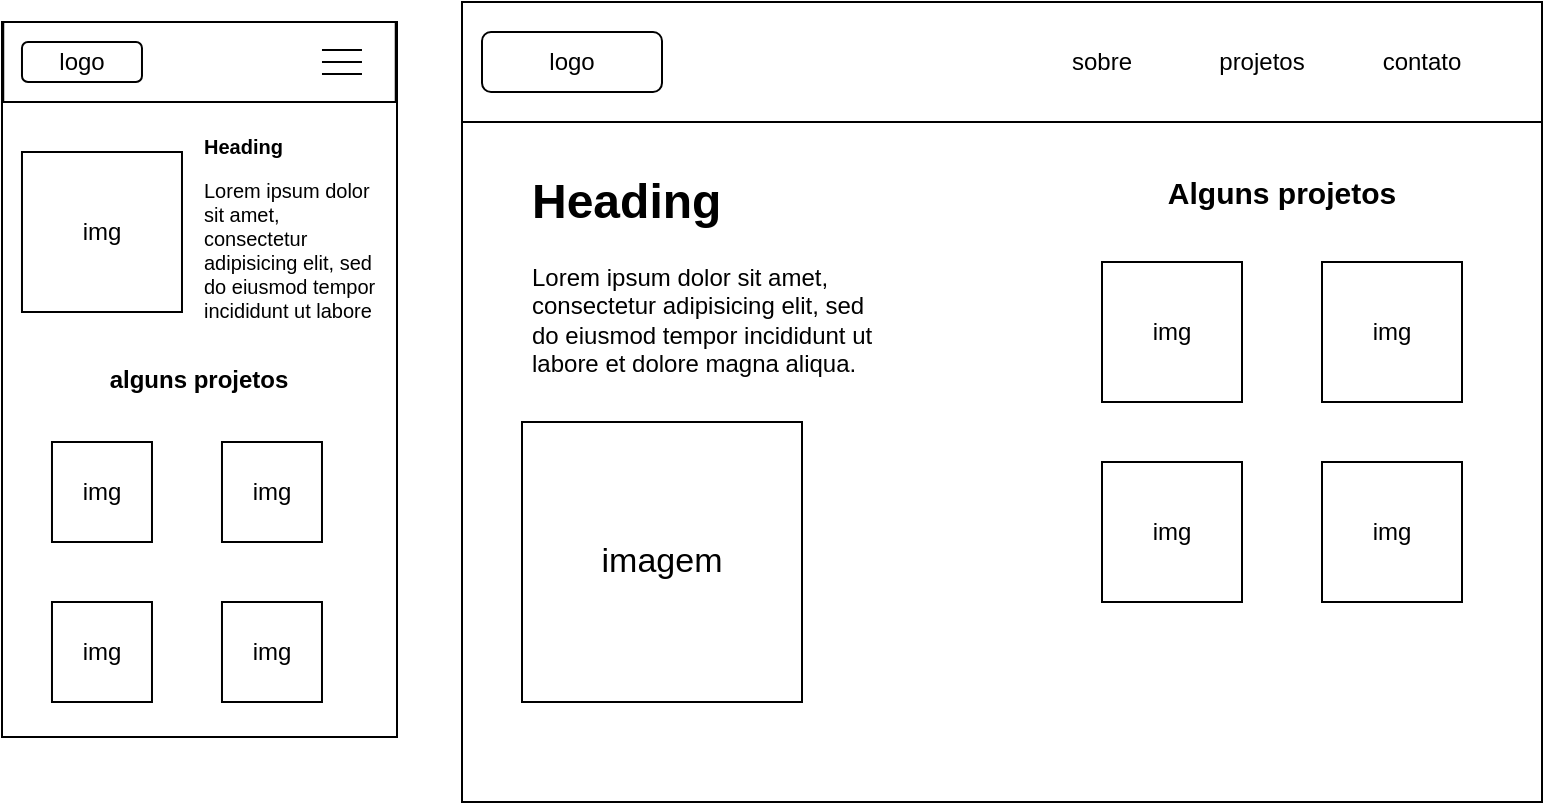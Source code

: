 <mxfile version="22.0.6" type="github">
  <diagram name="Página-1" id="ufiYIo5-88wgFmjDgRed">
    <mxGraphModel dx="880" dy="478" grid="1" gridSize="10" guides="1" tooltips="1" connect="1" arrows="1" fold="1" page="1" pageScale="1" pageWidth="827" pageHeight="1169" math="0" shadow="0">
      <root>
        <mxCell id="0" />
        <mxCell id="1" parent="0" />
        <mxCell id="q0Z4zwptnMeddwgNKQ22-1" value="" style="rounded=0;whiteSpace=wrap;html=1;" parent="1" vertex="1">
          <mxGeometry x="280" y="30" width="540" height="400" as="geometry" />
        </mxCell>
        <mxCell id="q0Z4zwptnMeddwgNKQ22-2" value="" style="rounded=0;whiteSpace=wrap;html=1;" parent="1" vertex="1">
          <mxGeometry x="280" y="30" width="540" height="60" as="geometry" />
        </mxCell>
        <mxCell id="q0Z4zwptnMeddwgNKQ22-3" value="" style="rounded=1;whiteSpace=wrap;html=1;" parent="1" vertex="1">
          <mxGeometry x="290" y="45" width="90" height="30" as="geometry" />
        </mxCell>
        <mxCell id="q0Z4zwptnMeddwgNKQ22-6" value="logo" style="text;html=1;strokeColor=none;fillColor=none;align=center;verticalAlign=middle;whiteSpace=wrap;rounded=0;" parent="1" vertex="1">
          <mxGeometry x="305" y="45" width="60" height="30" as="geometry" />
        </mxCell>
        <mxCell id="q0Z4zwptnMeddwgNKQ22-7" value="sobre" style="text;html=1;strokeColor=none;fillColor=none;align=center;verticalAlign=middle;whiteSpace=wrap;rounded=0;" parent="1" vertex="1">
          <mxGeometry x="570" y="45" width="60" height="30" as="geometry" />
        </mxCell>
        <mxCell id="q0Z4zwptnMeddwgNKQ22-8" value="projetos" style="text;html=1;strokeColor=none;fillColor=none;align=center;verticalAlign=middle;whiteSpace=wrap;rounded=0;" parent="1" vertex="1">
          <mxGeometry x="650" y="45" width="60" height="30" as="geometry" />
        </mxCell>
        <mxCell id="q0Z4zwptnMeddwgNKQ22-9" value="contato" style="text;html=1;strokeColor=none;fillColor=none;align=center;verticalAlign=middle;whiteSpace=wrap;rounded=0;" parent="1" vertex="1">
          <mxGeometry x="730" y="45" width="60" height="30" as="geometry" />
        </mxCell>
        <mxCell id="q0Z4zwptnMeddwgNKQ22-10" value="&lt;h1&gt;Heading&lt;/h1&gt;&lt;p&gt;Lorem ipsum dolor sit amet, consectetur adipisicing elit, sed do eiusmod tempor incididunt ut labore et dolore magna aliqua.&lt;/p&gt;" style="text;html=1;strokeColor=none;fillColor=none;spacing=5;spacingTop=-20;whiteSpace=wrap;overflow=hidden;rounded=0;" parent="1" vertex="1">
          <mxGeometry x="310" y="110" width="190" height="130" as="geometry" />
        </mxCell>
        <mxCell id="q0Z4zwptnMeddwgNKQ22-11" style="edgeStyle=orthogonalEdgeStyle;rounded=0;orthogonalLoop=1;jettySize=auto;html=1;exitX=0.5;exitY=1;exitDx=0;exitDy=0;" parent="1" source="q0Z4zwptnMeddwgNKQ22-10" target="q0Z4zwptnMeddwgNKQ22-10" edge="1">
          <mxGeometry relative="1" as="geometry" />
        </mxCell>
        <mxCell id="q0Z4zwptnMeddwgNKQ22-12" value="" style="whiteSpace=wrap;html=1;aspect=fixed;" parent="1" vertex="1">
          <mxGeometry x="310" y="240" width="140" height="140" as="geometry" />
        </mxCell>
        <mxCell id="q0Z4zwptnMeddwgNKQ22-14" value="&lt;font style=&quot;font-size: 15px;&quot;&gt;&lt;b&gt;Alguns projetos&lt;/b&gt;&lt;/font&gt;" style="text;html=1;strokeColor=none;fillColor=none;align=center;verticalAlign=middle;whiteSpace=wrap;rounded=0;" parent="1" vertex="1">
          <mxGeometry x="630" y="110" width="120" height="30" as="geometry" />
        </mxCell>
        <mxCell id="q0Z4zwptnMeddwgNKQ22-15" value="&lt;font style=&quot;font-size: 17px;&quot;&gt;imagem&lt;/font&gt;" style="text;html=1;strokeColor=none;fillColor=none;align=center;verticalAlign=middle;whiteSpace=wrap;rounded=0;" parent="1" vertex="1">
          <mxGeometry x="350" y="295" width="60" height="30" as="geometry" />
        </mxCell>
        <mxCell id="q0Z4zwptnMeddwgNKQ22-18" value="" style="whiteSpace=wrap;html=1;aspect=fixed;" parent="1" vertex="1">
          <mxGeometry x="600" y="260" width="70" height="70" as="geometry" />
        </mxCell>
        <mxCell id="q0Z4zwptnMeddwgNKQ22-20" value="" style="whiteSpace=wrap;html=1;aspect=fixed;" parent="1" vertex="1">
          <mxGeometry x="710" y="260" width="70" height="70" as="geometry" />
        </mxCell>
        <mxCell id="q0Z4zwptnMeddwgNKQ22-21" value="" style="whiteSpace=wrap;html=1;aspect=fixed;" parent="1" vertex="1">
          <mxGeometry x="710" y="160" width="70" height="70" as="geometry" />
        </mxCell>
        <mxCell id="q0Z4zwptnMeddwgNKQ22-22" value="" style="whiteSpace=wrap;html=1;aspect=fixed;" parent="1" vertex="1">
          <mxGeometry x="600" y="160" width="70" height="70" as="geometry" />
        </mxCell>
        <mxCell id="q0Z4zwptnMeddwgNKQ22-23" value="img" style="text;html=1;strokeColor=none;fillColor=none;align=center;verticalAlign=middle;whiteSpace=wrap;rounded=0;" parent="1" vertex="1">
          <mxGeometry x="605" y="180" width="60" height="30" as="geometry" />
        </mxCell>
        <mxCell id="q0Z4zwptnMeddwgNKQ22-24" value="img" style="text;html=1;strokeColor=none;fillColor=none;align=center;verticalAlign=middle;whiteSpace=wrap;rounded=0;" parent="1" vertex="1">
          <mxGeometry x="715" y="180" width="60" height="30" as="geometry" />
        </mxCell>
        <mxCell id="q0Z4zwptnMeddwgNKQ22-25" value="img" style="text;html=1;strokeColor=none;fillColor=none;align=center;verticalAlign=middle;whiteSpace=wrap;rounded=0;" parent="1" vertex="1">
          <mxGeometry x="715" y="280" width="60" height="30" as="geometry" />
        </mxCell>
        <mxCell id="q0Z4zwptnMeddwgNKQ22-26" value="img" style="text;html=1;strokeColor=none;fillColor=none;align=center;verticalAlign=middle;whiteSpace=wrap;rounded=0;" parent="1" vertex="1">
          <mxGeometry x="605" y="280" width="60" height="30" as="geometry" />
        </mxCell>
        <mxCell id="q0Z4zwptnMeddwgNKQ22-27" value="" style="rounded=0;whiteSpace=wrap;html=1;rotation=90;" parent="1" vertex="1">
          <mxGeometry x="-30" y="120" width="357.5" height="197.5" as="geometry" />
        </mxCell>
        <mxCell id="q0Z4zwptnMeddwgNKQ22-28" value="" style="rounded=0;whiteSpace=wrap;html=1;" parent="1" vertex="1">
          <mxGeometry x="50.62" y="40" width="196.25" height="40" as="geometry" />
        </mxCell>
        <mxCell id="q0Z4zwptnMeddwgNKQ22-36" value="" style="line;strokeWidth=1;fillColor=none;align=left;verticalAlign=middle;spacingTop=-1;spacingLeft=3;spacingRight=3;rotatable=0;labelPosition=right;points=[];portConstraint=eastwest;strokeColor=inherit;" parent="1" vertex="1">
          <mxGeometry x="209.99" y="50" width="20" height="8" as="geometry" />
        </mxCell>
        <mxCell id="q0Z4zwptnMeddwgNKQ22-37" value="" style="line;strokeWidth=1;fillColor=none;align=left;verticalAlign=middle;spacingTop=-1;spacingLeft=3;spacingRight=3;rotatable=0;labelPosition=right;points=[];portConstraint=eastwest;strokeColor=inherit;" parent="1" vertex="1">
          <mxGeometry x="209.99" y="56" width="20" height="8" as="geometry" />
        </mxCell>
        <mxCell id="q0Z4zwptnMeddwgNKQ22-39" value="" style="line;strokeWidth=1;fillColor=none;align=left;verticalAlign=middle;spacingTop=-1;spacingLeft=3;spacingRight=3;rotatable=0;labelPosition=right;points=[];portConstraint=eastwest;strokeColor=inherit;" parent="1" vertex="1">
          <mxGeometry x="209.99" y="62" width="20" height="8" as="geometry" />
        </mxCell>
        <mxCell id="q0Z4zwptnMeddwgNKQ22-40" value="&lt;h1 style=&quot;font-size: 10px;&quot;&gt;&lt;font style=&quot;font-size: 10px;&quot;&gt;Heading&lt;/font&gt;&lt;/h1&gt;&lt;p style=&quot;font-size: 10px;&quot;&gt;&lt;font style=&quot;font-size: 10px;&quot;&gt;Lorem ipsum dolor sit amet, consectetur adipisicing elit, sed do eiusmod tempor incididunt ut labore et dolore magna aliqua.&lt;/font&gt;&lt;/p&gt;" style="text;html=1;strokeColor=none;fillColor=none;spacing=5;spacingTop=-20;whiteSpace=wrap;overflow=hidden;rounded=0;" parent="1" vertex="1">
          <mxGeometry x="145.62" y="100" width="99.37" height="90" as="geometry" />
        </mxCell>
        <mxCell id="q0Z4zwptnMeddwgNKQ22-41" value="" style="whiteSpace=wrap;html=1;aspect=fixed;" parent="1" vertex="1">
          <mxGeometry x="59.99" y="105" width="80" height="80" as="geometry" />
        </mxCell>
        <mxCell id="q0Z4zwptnMeddwgNKQ22-42" value="img" style="text;html=1;strokeColor=none;fillColor=none;align=center;verticalAlign=middle;whiteSpace=wrap;rounded=0;" parent="1" vertex="1">
          <mxGeometry x="69.99" y="130" width="60" height="30" as="geometry" />
        </mxCell>
        <mxCell id="q0Z4zwptnMeddwgNKQ22-43" value="&lt;b&gt;alguns projetos&lt;/b&gt;" style="text;html=1;strokeColor=none;fillColor=none;align=center;verticalAlign=middle;whiteSpace=wrap;rounded=0;" parent="1" vertex="1">
          <mxGeometry x="98.25" y="203.75" width="101" height="30" as="geometry" />
        </mxCell>
        <mxCell id="q0Z4zwptnMeddwgNKQ22-44" value="" style="whiteSpace=wrap;html=1;aspect=fixed;" parent="1" vertex="1">
          <mxGeometry x="74.99" y="250" width="50" height="50" as="geometry" />
        </mxCell>
        <mxCell id="q0Z4zwptnMeddwgNKQ22-45" value="" style="whiteSpace=wrap;html=1;aspect=fixed;" parent="1" vertex="1">
          <mxGeometry x="159.99" y="330" width="50" height="50" as="geometry" />
        </mxCell>
        <mxCell id="q0Z4zwptnMeddwgNKQ22-46" value="" style="whiteSpace=wrap;html=1;aspect=fixed;" parent="1" vertex="1">
          <mxGeometry x="74.99" y="330" width="50" height="50" as="geometry" />
        </mxCell>
        <mxCell id="q0Z4zwptnMeddwgNKQ22-47" value="" style="whiteSpace=wrap;html=1;aspect=fixed;" parent="1" vertex="1">
          <mxGeometry x="159.99" y="250" width="50" height="50" as="geometry" />
        </mxCell>
        <mxCell id="UOsnvajIBPJ_fc-Z5EC--1" value="img" style="text;html=1;strokeColor=none;fillColor=none;align=center;verticalAlign=middle;whiteSpace=wrap;rounded=0;" vertex="1" parent="1">
          <mxGeometry x="69.99" y="340" width="60" height="30" as="geometry" />
        </mxCell>
        <mxCell id="UOsnvajIBPJ_fc-Z5EC--2" value="img" style="text;html=1;strokeColor=none;fillColor=none;align=center;verticalAlign=middle;whiteSpace=wrap;rounded=0;" vertex="1" parent="1">
          <mxGeometry x="154.99" y="260" width="60" height="30" as="geometry" />
        </mxCell>
        <mxCell id="UOsnvajIBPJ_fc-Z5EC--3" value="img" style="text;html=1;strokeColor=none;fillColor=none;align=center;verticalAlign=middle;whiteSpace=wrap;rounded=0;" vertex="1" parent="1">
          <mxGeometry x="69.99" y="260" width="60" height="30" as="geometry" />
        </mxCell>
        <mxCell id="UOsnvajIBPJ_fc-Z5EC--4" value="img" style="text;html=1;strokeColor=none;fillColor=none;align=center;verticalAlign=middle;whiteSpace=wrap;rounded=0;" vertex="1" parent="1">
          <mxGeometry x="154.99" y="340" width="60" height="30" as="geometry" />
        </mxCell>
        <mxCell id="UOsnvajIBPJ_fc-Z5EC--5" value="" style="rounded=1;whiteSpace=wrap;html=1;" vertex="1" parent="1">
          <mxGeometry x="59.99" y="50" width="60" height="20" as="geometry" />
        </mxCell>
        <mxCell id="UOsnvajIBPJ_fc-Z5EC--6" value="logo" style="text;html=1;strokeColor=none;fillColor=none;align=center;verticalAlign=middle;whiteSpace=wrap;rounded=0;" vertex="1" parent="1">
          <mxGeometry x="60" y="45" width="60" height="30" as="geometry" />
        </mxCell>
      </root>
    </mxGraphModel>
  </diagram>
</mxfile>
